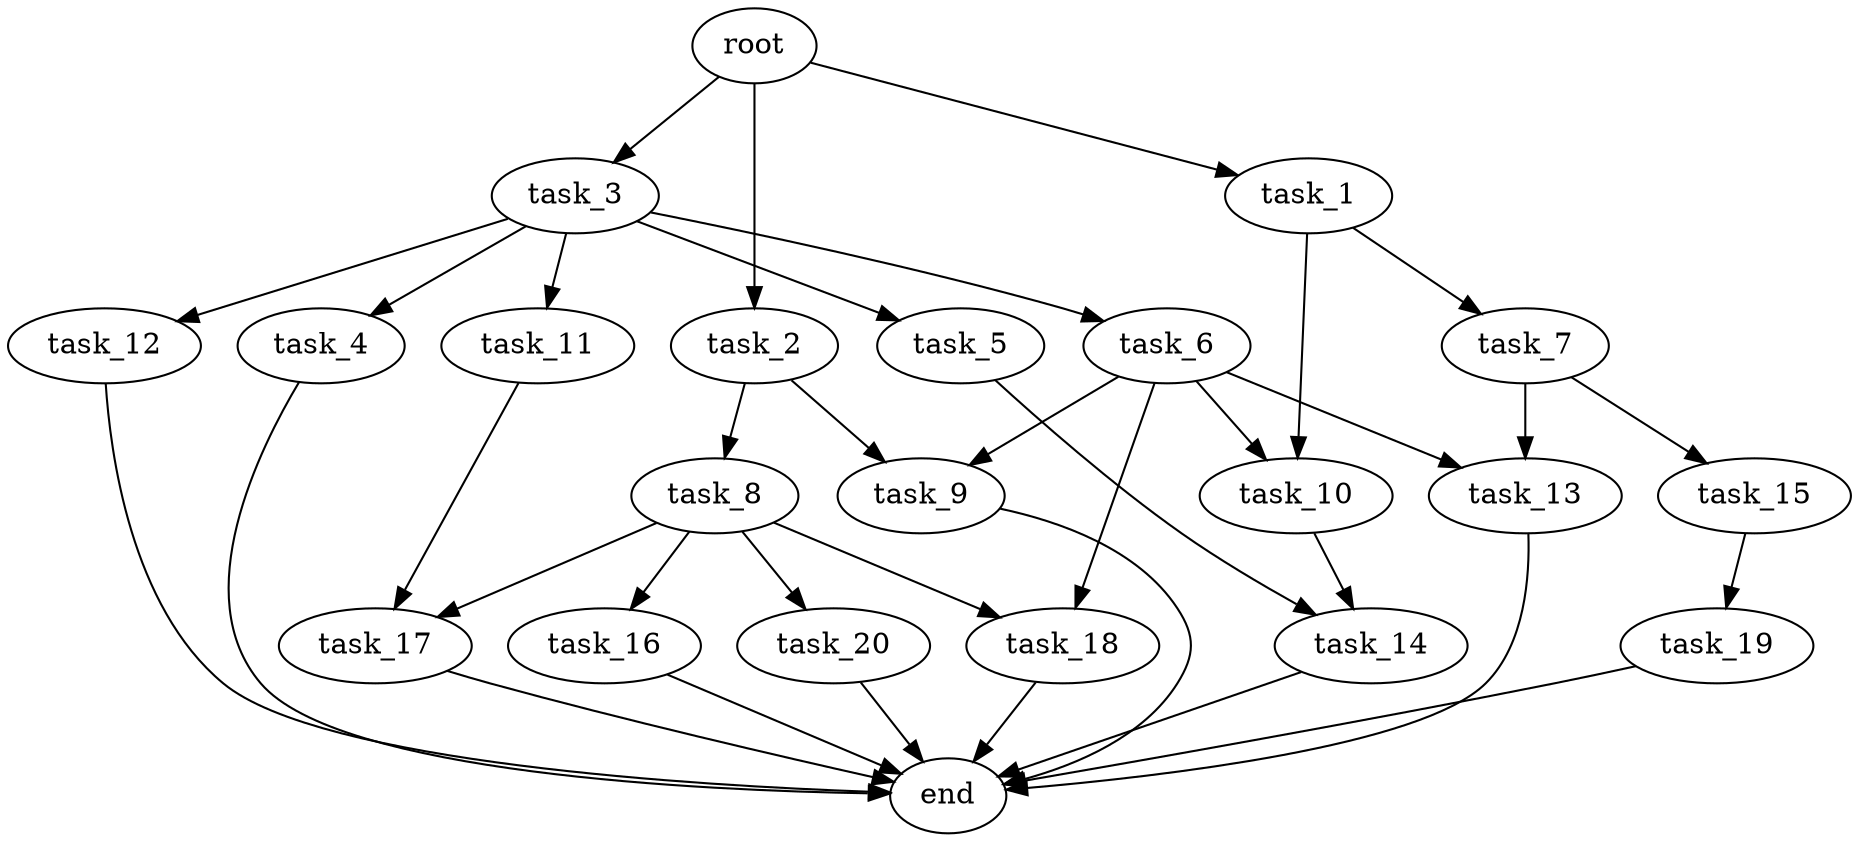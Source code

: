 digraph G {
  root [size="0.000000e+00"];
  task_1 [size="6.810876e+10"];
  task_2 [size="6.620847e+09"];
  task_3 [size="6.987060e+10"];
  task_4 [size="7.299854e+10"];
  task_5 [size="8.464835e+10"];
  task_6 [size="5.800015e+09"];
  task_7 [size="8.630418e+09"];
  task_8 [size="4.345401e+10"];
  task_9 [size="4.534265e+10"];
  task_10 [size="6.088715e+10"];
  task_11 [size="3.093591e+10"];
  task_12 [size="7.417193e+10"];
  task_13 [size="7.406841e+10"];
  task_14 [size="1.195311e+10"];
  task_15 [size="7.079298e+10"];
  task_16 [size="7.015295e+10"];
  task_17 [size="1.639162e+10"];
  task_18 [size="9.530209e+10"];
  task_19 [size="5.230531e+10"];
  task_20 [size="7.830088e+10"];
  end [size="0.000000e+00"];

  root -> task_1 [size="1.000000e-12"];
  root -> task_2 [size="1.000000e-12"];
  root -> task_3 [size="1.000000e-12"];
  task_1 -> task_7 [size="8.630418e+07"];
  task_1 -> task_10 [size="3.044358e+08"];
  task_2 -> task_8 [size="4.345401e+08"];
  task_2 -> task_9 [size="2.267133e+08"];
  task_3 -> task_4 [size="7.299854e+08"];
  task_3 -> task_5 [size="8.464835e+08"];
  task_3 -> task_6 [size="5.800015e+07"];
  task_3 -> task_11 [size="3.093591e+08"];
  task_3 -> task_12 [size="7.417193e+08"];
  task_4 -> end [size="1.000000e-12"];
  task_5 -> task_14 [size="5.976553e+07"];
  task_6 -> task_9 [size="2.267133e+08"];
  task_6 -> task_10 [size="3.044358e+08"];
  task_6 -> task_13 [size="3.703421e+08"];
  task_6 -> task_18 [size="4.765105e+08"];
  task_7 -> task_13 [size="3.703421e+08"];
  task_7 -> task_15 [size="7.079298e+08"];
  task_8 -> task_16 [size="7.015295e+08"];
  task_8 -> task_17 [size="8.195812e+07"];
  task_8 -> task_18 [size="4.765105e+08"];
  task_8 -> task_20 [size="7.830088e+08"];
  task_9 -> end [size="1.000000e-12"];
  task_10 -> task_14 [size="5.976553e+07"];
  task_11 -> task_17 [size="8.195812e+07"];
  task_12 -> end [size="1.000000e-12"];
  task_13 -> end [size="1.000000e-12"];
  task_14 -> end [size="1.000000e-12"];
  task_15 -> task_19 [size="5.230531e+08"];
  task_16 -> end [size="1.000000e-12"];
  task_17 -> end [size="1.000000e-12"];
  task_18 -> end [size="1.000000e-12"];
  task_19 -> end [size="1.000000e-12"];
  task_20 -> end [size="1.000000e-12"];
}
